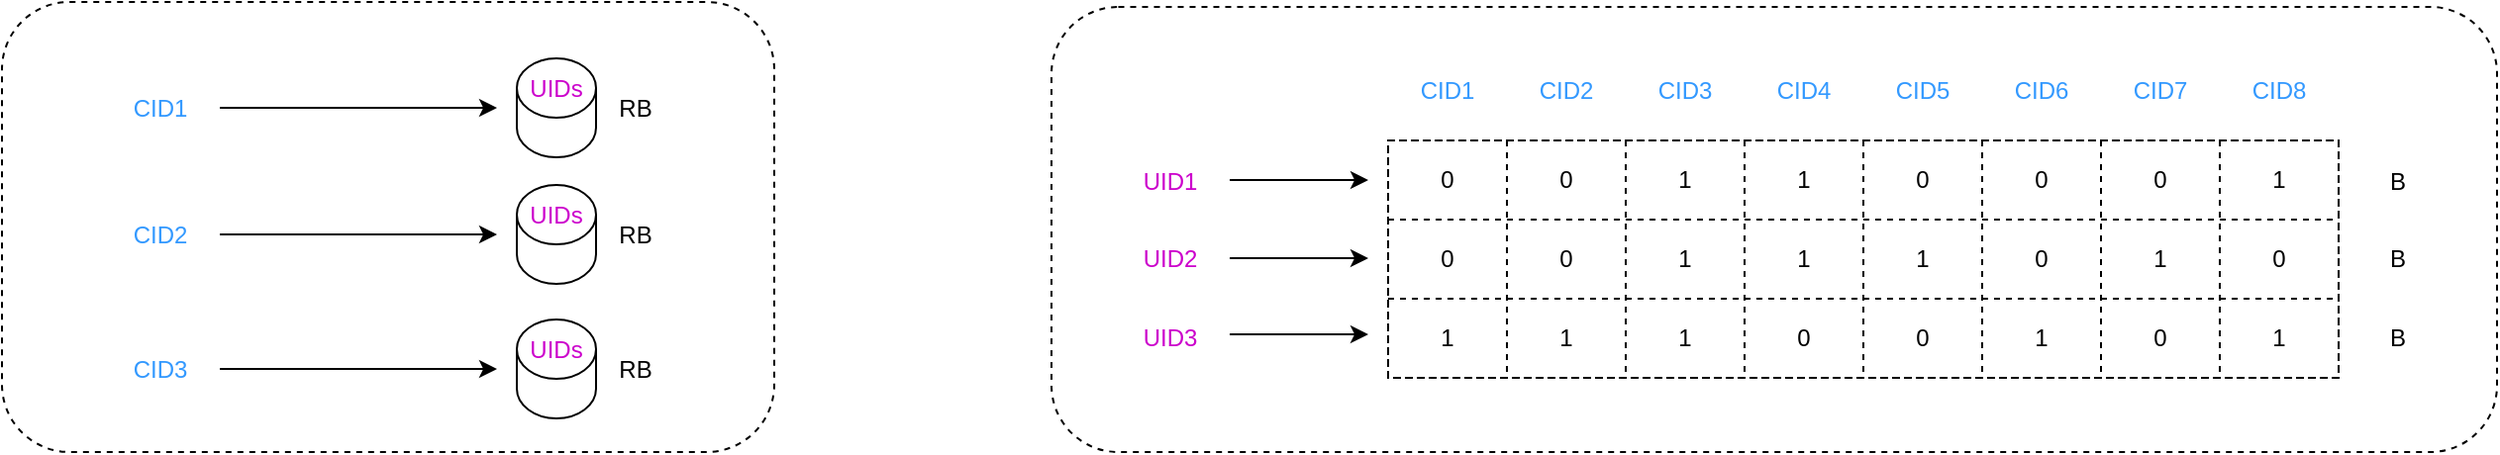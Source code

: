 <mxfile version="17.4.3" type="github">
  <diagram id="-Vc1SqAhIWkPA8O0TntI" name="Page-1">
    <mxGraphModel dx="1997" dy="1114" grid="1" gridSize="10" guides="1" tooltips="1" connect="1" arrows="1" fold="1" page="1" pageScale="1" pageWidth="3300" pageHeight="4681" math="0" shadow="0">
      <root>
        <mxCell id="0" />
        <mxCell id="1" parent="0" />
        <mxCell id="4-JV3mOHDIH_--7JDjw1-2" value="" style="rounded=1;whiteSpace=wrap;html=1;dashed=1;" vertex="1" parent="1">
          <mxGeometry x="300" y="520" width="390" height="227.5" as="geometry" />
        </mxCell>
        <mxCell id="4-JV3mOHDIH_--7JDjw1-3" value="" style="shape=cylinder3;whiteSpace=wrap;html=1;boundedLbl=1;backgroundOutline=1;size=15;" vertex="1" parent="1">
          <mxGeometry x="560" y="548.5" width="40" height="50" as="geometry" />
        </mxCell>
        <mxCell id="4-JV3mOHDIH_--7JDjw1-6" value="UIDs" style="text;html=1;strokeColor=none;fillColor=none;align=center;verticalAlign=middle;whiteSpace=wrap;rounded=0;fontColor=#CC00CC;" vertex="1" parent="1">
          <mxGeometry x="550" y="548.5" width="60" height="30" as="geometry" />
        </mxCell>
        <mxCell id="4-JV3mOHDIH_--7JDjw1-10" style="edgeStyle=orthogonalEdgeStyle;rounded=0;orthogonalLoop=1;jettySize=auto;html=1;" edge="1" parent="1" source="4-JV3mOHDIH_--7JDjw1-7">
          <mxGeometry relative="1" as="geometry">
            <mxPoint x="550" y="573.5" as="targetPoint" />
          </mxGeometry>
        </mxCell>
        <mxCell id="4-JV3mOHDIH_--7JDjw1-7" value="CID1" style="text;html=1;strokeColor=none;fillColor=none;align=center;verticalAlign=middle;whiteSpace=wrap;rounded=0;fontColor=#3399FF;" vertex="1" parent="1">
          <mxGeometry x="350" y="558.5" width="60" height="30" as="geometry" />
        </mxCell>
        <mxCell id="4-JV3mOHDIH_--7JDjw1-11" value="RB" style="text;html=1;strokeColor=none;fillColor=none;align=center;verticalAlign=middle;whiteSpace=wrap;rounded=0;" vertex="1" parent="1">
          <mxGeometry x="590" y="558.5" width="60" height="30" as="geometry" />
        </mxCell>
        <mxCell id="4-JV3mOHDIH_--7JDjw1-12" value="" style="shape=cylinder3;whiteSpace=wrap;html=1;boundedLbl=1;backgroundOutline=1;size=15;" vertex="1" parent="1">
          <mxGeometry x="560" y="612.5" width="40" height="50" as="geometry" />
        </mxCell>
        <mxCell id="4-JV3mOHDIH_--7JDjw1-14" style="edgeStyle=orthogonalEdgeStyle;rounded=0;orthogonalLoop=1;jettySize=auto;html=1;" edge="1" parent="1">
          <mxGeometry relative="1" as="geometry">
            <mxPoint x="550" y="637.5" as="targetPoint" />
            <mxPoint x="410" y="637.5" as="sourcePoint" />
          </mxGeometry>
        </mxCell>
        <mxCell id="4-JV3mOHDIH_--7JDjw1-16" value="RB" style="text;html=1;strokeColor=none;fillColor=none;align=center;verticalAlign=middle;whiteSpace=wrap;rounded=0;" vertex="1" parent="1">
          <mxGeometry x="590" y="622.5" width="60" height="30" as="geometry" />
        </mxCell>
        <mxCell id="4-JV3mOHDIH_--7JDjw1-17" value="" style="shape=cylinder3;whiteSpace=wrap;html=1;boundedLbl=1;backgroundOutline=1;size=15;" vertex="1" parent="1">
          <mxGeometry x="560" y="680.5" width="40" height="50" as="geometry" />
        </mxCell>
        <mxCell id="4-JV3mOHDIH_--7JDjw1-19" style="edgeStyle=orthogonalEdgeStyle;rounded=0;orthogonalLoop=1;jettySize=auto;html=1;" edge="1" parent="1">
          <mxGeometry relative="1" as="geometry">
            <mxPoint x="550" y="705.5" as="targetPoint" />
            <mxPoint x="410" y="705.5" as="sourcePoint" />
          </mxGeometry>
        </mxCell>
        <mxCell id="4-JV3mOHDIH_--7JDjw1-21" value="RB" style="text;html=1;strokeColor=none;fillColor=none;align=center;verticalAlign=middle;whiteSpace=wrap;rounded=0;" vertex="1" parent="1">
          <mxGeometry x="590" y="690.5" width="60" height="30" as="geometry" />
        </mxCell>
        <mxCell id="4-JV3mOHDIH_--7JDjw1-22" value="" style="rounded=1;whiteSpace=wrap;html=1;dashed=1;" vertex="1" parent="1">
          <mxGeometry x="830" y="522.5" width="730" height="225" as="geometry" />
        </mxCell>
        <mxCell id="4-JV3mOHDIH_--7JDjw1-199" value="" style="shape=table;startSize=0;container=1;collapsible=0;childLayout=tableLayout;dashed=1;fontColor=#000000;strokeColor=default;gradientColor=none;gradientDirection=west;" vertex="1" parent="1">
          <mxGeometry x="1000" y="590" width="480" height="120" as="geometry" />
        </mxCell>
        <mxCell id="4-JV3mOHDIH_--7JDjw1-200" value="" style="shape=tableRow;horizontal=0;startSize=0;swimlaneHead=0;swimlaneBody=0;top=0;left=0;bottom=0;right=0;collapsible=0;dropTarget=0;fillColor=none;points=[[0,0.5],[1,0.5]];portConstraint=eastwest;dashed=1;fontColor=#FF66B3;strokeColor=default;" vertex="1" parent="4-JV3mOHDIH_--7JDjw1-199">
          <mxGeometry width="480" height="40" as="geometry" />
        </mxCell>
        <mxCell id="4-JV3mOHDIH_--7JDjw1-201" value="&lt;font&gt;0&lt;/font&gt;" style="shape=partialRectangle;html=1;whiteSpace=wrap;connectable=0;overflow=hidden;fillColor=none;top=0;left=0;bottom=0;right=0;pointerEvents=1;dashed=1;fontColor=#000000;strokeColor=default;" vertex="1" parent="4-JV3mOHDIH_--7JDjw1-200">
          <mxGeometry width="60" height="40" as="geometry">
            <mxRectangle width="60" height="40" as="alternateBounds" />
          </mxGeometry>
        </mxCell>
        <mxCell id="4-JV3mOHDIH_--7JDjw1-202" value="0" style="shape=partialRectangle;html=1;whiteSpace=wrap;connectable=0;overflow=hidden;fillColor=none;top=0;left=0;bottom=0;right=0;pointerEvents=1;dashed=1;fontColor=#000000;strokeColor=default;" vertex="1" parent="4-JV3mOHDIH_--7JDjw1-200">
          <mxGeometry x="60" width="60" height="40" as="geometry">
            <mxRectangle width="60" height="40" as="alternateBounds" />
          </mxGeometry>
        </mxCell>
        <mxCell id="4-JV3mOHDIH_--7JDjw1-203" value="1" style="shape=partialRectangle;html=1;whiteSpace=wrap;connectable=0;overflow=hidden;fillColor=none;top=0;left=0;bottom=0;right=0;pointerEvents=1;dashed=1;fontColor=#000000;strokeColor=default;" vertex="1" parent="4-JV3mOHDIH_--7JDjw1-200">
          <mxGeometry x="120" width="60" height="40" as="geometry">
            <mxRectangle width="60" height="40" as="alternateBounds" />
          </mxGeometry>
        </mxCell>
        <mxCell id="4-JV3mOHDIH_--7JDjw1-204" value="1" style="shape=partialRectangle;html=1;whiteSpace=wrap;connectable=0;overflow=hidden;fillColor=none;top=0;left=0;bottom=0;right=0;pointerEvents=1;dashed=1;fontColor=#000000;strokeColor=default;" vertex="1" parent="4-JV3mOHDIH_--7JDjw1-200">
          <mxGeometry x="180" width="60" height="40" as="geometry">
            <mxRectangle width="60" height="40" as="alternateBounds" />
          </mxGeometry>
        </mxCell>
        <mxCell id="4-JV3mOHDIH_--7JDjw1-205" value="0" style="shape=partialRectangle;html=1;whiteSpace=wrap;connectable=0;overflow=hidden;fillColor=none;top=0;left=0;bottom=0;right=0;pointerEvents=1;dashed=1;fontColor=#000000;strokeColor=default;" vertex="1" parent="4-JV3mOHDIH_--7JDjw1-200">
          <mxGeometry x="240" width="60" height="40" as="geometry">
            <mxRectangle width="60" height="40" as="alternateBounds" />
          </mxGeometry>
        </mxCell>
        <mxCell id="4-JV3mOHDIH_--7JDjw1-206" value="0" style="shape=partialRectangle;html=1;whiteSpace=wrap;connectable=0;overflow=hidden;fillColor=none;top=0;left=0;bottom=0;right=0;pointerEvents=1;dashed=1;fontColor=#000000;strokeColor=default;" vertex="1" parent="4-JV3mOHDIH_--7JDjw1-200">
          <mxGeometry x="300" width="60" height="40" as="geometry">
            <mxRectangle width="60" height="40" as="alternateBounds" />
          </mxGeometry>
        </mxCell>
        <mxCell id="4-JV3mOHDIH_--7JDjw1-207" value="0" style="shape=partialRectangle;html=1;whiteSpace=wrap;connectable=0;overflow=hidden;fillColor=none;top=0;left=0;bottom=0;right=0;pointerEvents=1;dashed=1;fontColor=#000000;strokeColor=default;" vertex="1" parent="4-JV3mOHDIH_--7JDjw1-200">
          <mxGeometry x="360" width="60" height="40" as="geometry">
            <mxRectangle width="60" height="40" as="alternateBounds" />
          </mxGeometry>
        </mxCell>
        <mxCell id="4-JV3mOHDIH_--7JDjw1-208" value="1" style="shape=partialRectangle;html=1;whiteSpace=wrap;connectable=0;overflow=hidden;fillColor=none;top=0;left=0;bottom=0;right=0;pointerEvents=1;dashed=1;fontColor=#000000;strokeColor=default;" vertex="1" parent="4-JV3mOHDIH_--7JDjw1-200">
          <mxGeometry x="420" width="60" height="40" as="geometry">
            <mxRectangle width="60" height="40" as="alternateBounds" />
          </mxGeometry>
        </mxCell>
        <mxCell id="4-JV3mOHDIH_--7JDjw1-209" value="" style="shape=tableRow;horizontal=0;startSize=0;swimlaneHead=0;swimlaneBody=0;top=0;left=0;bottom=0;right=0;collapsible=0;dropTarget=0;fillColor=none;points=[[0,0.5],[1,0.5]];portConstraint=eastwest;dashed=1;fontColor=#FF66B3;strokeColor=default;" vertex="1" parent="4-JV3mOHDIH_--7JDjw1-199">
          <mxGeometry y="40" width="480" height="40" as="geometry" />
        </mxCell>
        <mxCell id="4-JV3mOHDIH_--7JDjw1-210" value="0" style="shape=partialRectangle;html=1;whiteSpace=wrap;connectable=0;overflow=hidden;fillColor=none;top=0;left=0;bottom=0;right=0;pointerEvents=1;dashed=1;fontColor=#000000;strokeColor=default;" vertex="1" parent="4-JV3mOHDIH_--7JDjw1-209">
          <mxGeometry width="60" height="40" as="geometry">
            <mxRectangle width="60" height="40" as="alternateBounds" />
          </mxGeometry>
        </mxCell>
        <mxCell id="4-JV3mOHDIH_--7JDjw1-211" value="0" style="shape=partialRectangle;html=1;whiteSpace=wrap;connectable=0;overflow=hidden;fillColor=none;top=0;left=0;bottom=0;right=0;pointerEvents=1;dashed=1;fontColor=#000000;strokeColor=default;" vertex="1" parent="4-JV3mOHDIH_--7JDjw1-209">
          <mxGeometry x="60" width="60" height="40" as="geometry">
            <mxRectangle width="60" height="40" as="alternateBounds" />
          </mxGeometry>
        </mxCell>
        <mxCell id="4-JV3mOHDIH_--7JDjw1-212" value="1" style="shape=partialRectangle;html=1;whiteSpace=wrap;connectable=0;overflow=hidden;fillColor=none;top=0;left=0;bottom=0;right=0;pointerEvents=1;dashed=1;fontColor=#000000;strokeColor=default;" vertex="1" parent="4-JV3mOHDIH_--7JDjw1-209">
          <mxGeometry x="120" width="60" height="40" as="geometry">
            <mxRectangle width="60" height="40" as="alternateBounds" />
          </mxGeometry>
        </mxCell>
        <mxCell id="4-JV3mOHDIH_--7JDjw1-213" value="1" style="shape=partialRectangle;html=1;whiteSpace=wrap;connectable=0;overflow=hidden;fillColor=none;top=0;left=0;bottom=0;right=0;pointerEvents=1;dashed=1;fontColor=#000000;strokeColor=default;" vertex="1" parent="4-JV3mOHDIH_--7JDjw1-209">
          <mxGeometry x="180" width="60" height="40" as="geometry">
            <mxRectangle width="60" height="40" as="alternateBounds" />
          </mxGeometry>
        </mxCell>
        <mxCell id="4-JV3mOHDIH_--7JDjw1-214" value="1" style="shape=partialRectangle;html=1;whiteSpace=wrap;connectable=0;overflow=hidden;fillColor=none;top=0;left=0;bottom=0;right=0;pointerEvents=1;dashed=1;fontColor=#000000;strokeColor=default;" vertex="1" parent="4-JV3mOHDIH_--7JDjw1-209">
          <mxGeometry x="240" width="60" height="40" as="geometry">
            <mxRectangle width="60" height="40" as="alternateBounds" />
          </mxGeometry>
        </mxCell>
        <mxCell id="4-JV3mOHDIH_--7JDjw1-215" value="0" style="shape=partialRectangle;html=1;whiteSpace=wrap;connectable=0;overflow=hidden;fillColor=none;top=0;left=0;bottom=0;right=0;pointerEvents=1;dashed=1;fontColor=#000000;strokeColor=default;" vertex="1" parent="4-JV3mOHDIH_--7JDjw1-209">
          <mxGeometry x="300" width="60" height="40" as="geometry">
            <mxRectangle width="60" height="40" as="alternateBounds" />
          </mxGeometry>
        </mxCell>
        <mxCell id="4-JV3mOHDIH_--7JDjw1-216" value="1" style="shape=partialRectangle;html=1;whiteSpace=wrap;connectable=0;overflow=hidden;fillColor=none;top=0;left=0;bottom=0;right=0;pointerEvents=1;dashed=1;fontColor=#000000;strokeColor=default;" vertex="1" parent="4-JV3mOHDIH_--7JDjw1-209">
          <mxGeometry x="360" width="60" height="40" as="geometry">
            <mxRectangle width="60" height="40" as="alternateBounds" />
          </mxGeometry>
        </mxCell>
        <mxCell id="4-JV3mOHDIH_--7JDjw1-217" value="0" style="shape=partialRectangle;html=1;whiteSpace=wrap;connectable=0;overflow=hidden;fillColor=none;top=0;left=0;bottom=0;right=0;pointerEvents=1;dashed=1;fontColor=#000000;strokeColor=default;" vertex="1" parent="4-JV3mOHDIH_--7JDjw1-209">
          <mxGeometry x="420" width="60" height="40" as="geometry">
            <mxRectangle width="60" height="40" as="alternateBounds" />
          </mxGeometry>
        </mxCell>
        <mxCell id="4-JV3mOHDIH_--7JDjw1-218" value="" style="shape=tableRow;horizontal=0;startSize=0;swimlaneHead=0;swimlaneBody=0;top=0;left=0;bottom=0;right=0;collapsible=0;dropTarget=0;fillColor=none;points=[[0,0.5],[1,0.5]];portConstraint=eastwest;dashed=1;fontColor=#FF66B3;strokeColor=default;" vertex="1" parent="4-JV3mOHDIH_--7JDjw1-199">
          <mxGeometry y="80" width="480" height="40" as="geometry" />
        </mxCell>
        <mxCell id="4-JV3mOHDIH_--7JDjw1-219" value="1" style="shape=partialRectangle;html=1;whiteSpace=wrap;connectable=0;overflow=hidden;fillColor=none;top=0;left=0;bottom=0;right=0;pointerEvents=1;dashed=1;fontColor=#000000;strokeColor=default;" vertex="1" parent="4-JV3mOHDIH_--7JDjw1-218">
          <mxGeometry width="60" height="40" as="geometry">
            <mxRectangle width="60" height="40" as="alternateBounds" />
          </mxGeometry>
        </mxCell>
        <mxCell id="4-JV3mOHDIH_--7JDjw1-220" value="1" style="shape=partialRectangle;html=1;whiteSpace=wrap;connectable=0;overflow=hidden;fillColor=none;top=0;left=0;bottom=0;right=0;pointerEvents=1;dashed=1;fontColor=#000000;strokeColor=default;" vertex="1" parent="4-JV3mOHDIH_--7JDjw1-218">
          <mxGeometry x="60" width="60" height="40" as="geometry">
            <mxRectangle width="60" height="40" as="alternateBounds" />
          </mxGeometry>
        </mxCell>
        <mxCell id="4-JV3mOHDIH_--7JDjw1-221" value="1" style="shape=partialRectangle;html=1;whiteSpace=wrap;connectable=0;overflow=hidden;fillColor=none;top=0;left=0;bottom=0;right=0;pointerEvents=1;dashed=1;fontColor=#000000;strokeColor=default;" vertex="1" parent="4-JV3mOHDIH_--7JDjw1-218">
          <mxGeometry x="120" width="60" height="40" as="geometry">
            <mxRectangle width="60" height="40" as="alternateBounds" />
          </mxGeometry>
        </mxCell>
        <mxCell id="4-JV3mOHDIH_--7JDjw1-222" value="0" style="shape=partialRectangle;html=1;whiteSpace=wrap;connectable=0;overflow=hidden;fillColor=none;top=0;left=0;bottom=0;right=0;pointerEvents=1;dashed=1;fontColor=#000000;strokeColor=default;" vertex="1" parent="4-JV3mOHDIH_--7JDjw1-218">
          <mxGeometry x="180" width="60" height="40" as="geometry">
            <mxRectangle width="60" height="40" as="alternateBounds" />
          </mxGeometry>
        </mxCell>
        <mxCell id="4-JV3mOHDIH_--7JDjw1-223" value="0" style="shape=partialRectangle;html=1;whiteSpace=wrap;connectable=0;overflow=hidden;fillColor=none;top=0;left=0;bottom=0;right=0;pointerEvents=1;dashed=1;fontColor=#000000;strokeColor=default;" vertex="1" parent="4-JV3mOHDIH_--7JDjw1-218">
          <mxGeometry x="240" width="60" height="40" as="geometry">
            <mxRectangle width="60" height="40" as="alternateBounds" />
          </mxGeometry>
        </mxCell>
        <mxCell id="4-JV3mOHDIH_--7JDjw1-224" value="1" style="shape=partialRectangle;html=1;whiteSpace=wrap;connectable=0;overflow=hidden;fillColor=none;top=0;left=0;bottom=0;right=0;pointerEvents=1;dashed=1;fontColor=#000000;strokeColor=default;" vertex="1" parent="4-JV3mOHDIH_--7JDjw1-218">
          <mxGeometry x="300" width="60" height="40" as="geometry">
            <mxRectangle width="60" height="40" as="alternateBounds" />
          </mxGeometry>
        </mxCell>
        <mxCell id="4-JV3mOHDIH_--7JDjw1-225" value="0" style="shape=partialRectangle;html=1;whiteSpace=wrap;connectable=0;overflow=hidden;fillColor=none;top=0;left=0;bottom=0;right=0;pointerEvents=1;dashed=1;fontColor=#000000;strokeColor=default;" vertex="1" parent="4-JV3mOHDIH_--7JDjw1-218">
          <mxGeometry x="360" width="60" height="40" as="geometry">
            <mxRectangle width="60" height="40" as="alternateBounds" />
          </mxGeometry>
        </mxCell>
        <mxCell id="4-JV3mOHDIH_--7JDjw1-226" value="1" style="shape=partialRectangle;html=1;whiteSpace=wrap;connectable=0;overflow=hidden;fillColor=none;top=0;left=0;bottom=0;right=0;pointerEvents=1;dashed=1;fontColor=#000000;strokeColor=default;" vertex="1" parent="4-JV3mOHDIH_--7JDjw1-218">
          <mxGeometry x="420" width="60" height="40" as="geometry">
            <mxRectangle width="60" height="40" as="alternateBounds" />
          </mxGeometry>
        </mxCell>
        <mxCell id="4-JV3mOHDIH_--7JDjw1-227" value="CID1" style="text;html=1;strokeColor=none;fillColor=none;align=center;verticalAlign=middle;whiteSpace=wrap;rounded=0;fontColor=#3399FF;" vertex="1" parent="1">
          <mxGeometry x="1000" y="550" width="60" height="30" as="geometry" />
        </mxCell>
        <mxCell id="4-JV3mOHDIH_--7JDjw1-228" value="CID2" style="text;html=1;strokeColor=none;fillColor=none;align=center;verticalAlign=middle;whiteSpace=wrap;rounded=0;fontColor=#3399FF;" vertex="1" parent="1">
          <mxGeometry x="1060" y="550" width="60" height="30" as="geometry" />
        </mxCell>
        <mxCell id="4-JV3mOHDIH_--7JDjw1-229" value="CID3" style="text;html=1;strokeColor=none;fillColor=none;align=center;verticalAlign=middle;whiteSpace=wrap;rounded=0;fontColor=#3399FF;" vertex="1" parent="1">
          <mxGeometry x="1120" y="550" width="60" height="30" as="geometry" />
        </mxCell>
        <mxCell id="4-JV3mOHDIH_--7JDjw1-230" value="UID1" style="text;html=1;strokeColor=none;fillColor=none;align=center;verticalAlign=middle;whiteSpace=wrap;rounded=0;fontColor=#CC00CC;" vertex="1" parent="1">
          <mxGeometry x="860" y="595.5" width="60" height="30" as="geometry" />
        </mxCell>
        <mxCell id="4-JV3mOHDIH_--7JDjw1-231" value="UID3" style="text;html=1;strokeColor=none;fillColor=none;align=center;verticalAlign=middle;whiteSpace=wrap;rounded=0;fontColor=#CC00CC;" vertex="1" parent="1">
          <mxGeometry x="860" y="674.5" width="60" height="30" as="geometry" />
        </mxCell>
        <mxCell id="4-JV3mOHDIH_--7JDjw1-232" value="UID2" style="text;html=1;strokeColor=none;fillColor=none;align=center;verticalAlign=middle;whiteSpace=wrap;rounded=0;fontColor=#CC00CC;" vertex="1" parent="1">
          <mxGeometry x="860" y="634.5" width="60" height="30" as="geometry" />
        </mxCell>
        <mxCell id="4-JV3mOHDIH_--7JDjw1-233" value="CID3" style="text;html=1;strokeColor=none;fillColor=none;align=center;verticalAlign=middle;whiteSpace=wrap;rounded=0;fontColor=#3399FF;" vertex="1" parent="1">
          <mxGeometry x="350" y="690.5" width="60" height="30" as="geometry" />
        </mxCell>
        <mxCell id="4-JV3mOHDIH_--7JDjw1-234" value="CID2" style="text;html=1;strokeColor=none;fillColor=none;align=center;verticalAlign=middle;whiteSpace=wrap;rounded=0;fontColor=#3399FF;" vertex="1" parent="1">
          <mxGeometry x="350" y="622.5" width="60" height="30" as="geometry" />
        </mxCell>
        <mxCell id="4-JV3mOHDIH_--7JDjw1-235" value="UIDs" style="text;html=1;strokeColor=none;fillColor=none;align=center;verticalAlign=middle;whiteSpace=wrap;rounded=0;fontColor=#CC00CC;" vertex="1" parent="1">
          <mxGeometry x="550" y="612.5" width="60" height="30" as="geometry" />
        </mxCell>
        <mxCell id="4-JV3mOHDIH_--7JDjw1-236" value="UIDs" style="text;html=1;strokeColor=none;fillColor=none;align=center;verticalAlign=middle;whiteSpace=wrap;rounded=0;fontColor=#CC00CC;" vertex="1" parent="1">
          <mxGeometry x="550" y="680.5" width="60" height="30" as="geometry" />
        </mxCell>
        <mxCell id="4-JV3mOHDIH_--7JDjw1-237" value="CID4" style="text;html=1;strokeColor=none;fillColor=none;align=center;verticalAlign=middle;whiteSpace=wrap;rounded=0;fontColor=#3399FF;" vertex="1" parent="1">
          <mxGeometry x="1180" y="550" width="60" height="30" as="geometry" />
        </mxCell>
        <mxCell id="4-JV3mOHDIH_--7JDjw1-238" value="CID5" style="text;html=1;strokeColor=none;fillColor=none;align=center;verticalAlign=middle;whiteSpace=wrap;rounded=0;fontColor=#3399FF;" vertex="1" parent="1">
          <mxGeometry x="1240" y="550" width="60" height="30" as="geometry" />
        </mxCell>
        <mxCell id="4-JV3mOHDIH_--7JDjw1-239" value="CID6" style="text;html=1;strokeColor=none;fillColor=none;align=center;verticalAlign=middle;whiteSpace=wrap;rounded=0;fontColor=#3399FF;" vertex="1" parent="1">
          <mxGeometry x="1300" y="550" width="60" height="30" as="geometry" />
        </mxCell>
        <mxCell id="4-JV3mOHDIH_--7JDjw1-240" value="CID7" style="text;html=1;strokeColor=none;fillColor=none;align=center;verticalAlign=middle;whiteSpace=wrap;rounded=0;fontColor=#3399FF;" vertex="1" parent="1">
          <mxGeometry x="1360" y="550" width="60" height="30" as="geometry" />
        </mxCell>
        <mxCell id="4-JV3mOHDIH_--7JDjw1-241" value="CID8" style="text;html=1;strokeColor=none;fillColor=none;align=center;verticalAlign=middle;whiteSpace=wrap;rounded=0;fontColor=#3399FF;" vertex="1" parent="1">
          <mxGeometry x="1420" y="550" width="60" height="30" as="geometry" />
        </mxCell>
        <mxCell id="4-JV3mOHDIH_--7JDjw1-243" style="edgeStyle=orthogonalEdgeStyle;rounded=0;orthogonalLoop=1;jettySize=auto;html=1;" edge="1" parent="1">
          <mxGeometry relative="1" as="geometry">
            <mxPoint x="920" y="609.97" as="sourcePoint" />
            <mxPoint x="990" y="610" as="targetPoint" />
          </mxGeometry>
        </mxCell>
        <mxCell id="4-JV3mOHDIH_--7JDjw1-246" style="edgeStyle=orthogonalEdgeStyle;rounded=0;orthogonalLoop=1;jettySize=auto;html=1;" edge="1" parent="1">
          <mxGeometry relative="1" as="geometry">
            <mxPoint x="920" y="649.47" as="sourcePoint" />
            <mxPoint x="990" y="649.5" as="targetPoint" />
          </mxGeometry>
        </mxCell>
        <mxCell id="4-JV3mOHDIH_--7JDjw1-248" style="edgeStyle=orthogonalEdgeStyle;rounded=0;orthogonalLoop=1;jettySize=auto;html=1;" edge="1" parent="1">
          <mxGeometry relative="1" as="geometry">
            <mxPoint x="920" y="688" as="sourcePoint" />
            <mxPoint x="990" y="688.03" as="targetPoint" />
          </mxGeometry>
        </mxCell>
        <mxCell id="4-JV3mOHDIH_--7JDjw1-249" value="B" style="text;html=1;strokeColor=none;fillColor=none;align=center;verticalAlign=middle;whiteSpace=wrap;rounded=0;" vertex="1" parent="1">
          <mxGeometry x="1480" y="595.5" width="60" height="30" as="geometry" />
        </mxCell>
        <mxCell id="4-JV3mOHDIH_--7JDjw1-250" value="B" style="text;html=1;strokeColor=none;fillColor=none;align=center;verticalAlign=middle;whiteSpace=wrap;rounded=0;" vertex="1" parent="1">
          <mxGeometry x="1480" y="634.5" width="60" height="30" as="geometry" />
        </mxCell>
        <mxCell id="4-JV3mOHDIH_--7JDjw1-251" value="B" style="text;html=1;strokeColor=none;fillColor=none;align=center;verticalAlign=middle;whiteSpace=wrap;rounded=0;" vertex="1" parent="1">
          <mxGeometry x="1480" y="674.5" width="60" height="30" as="geometry" />
        </mxCell>
      </root>
    </mxGraphModel>
  </diagram>
</mxfile>
